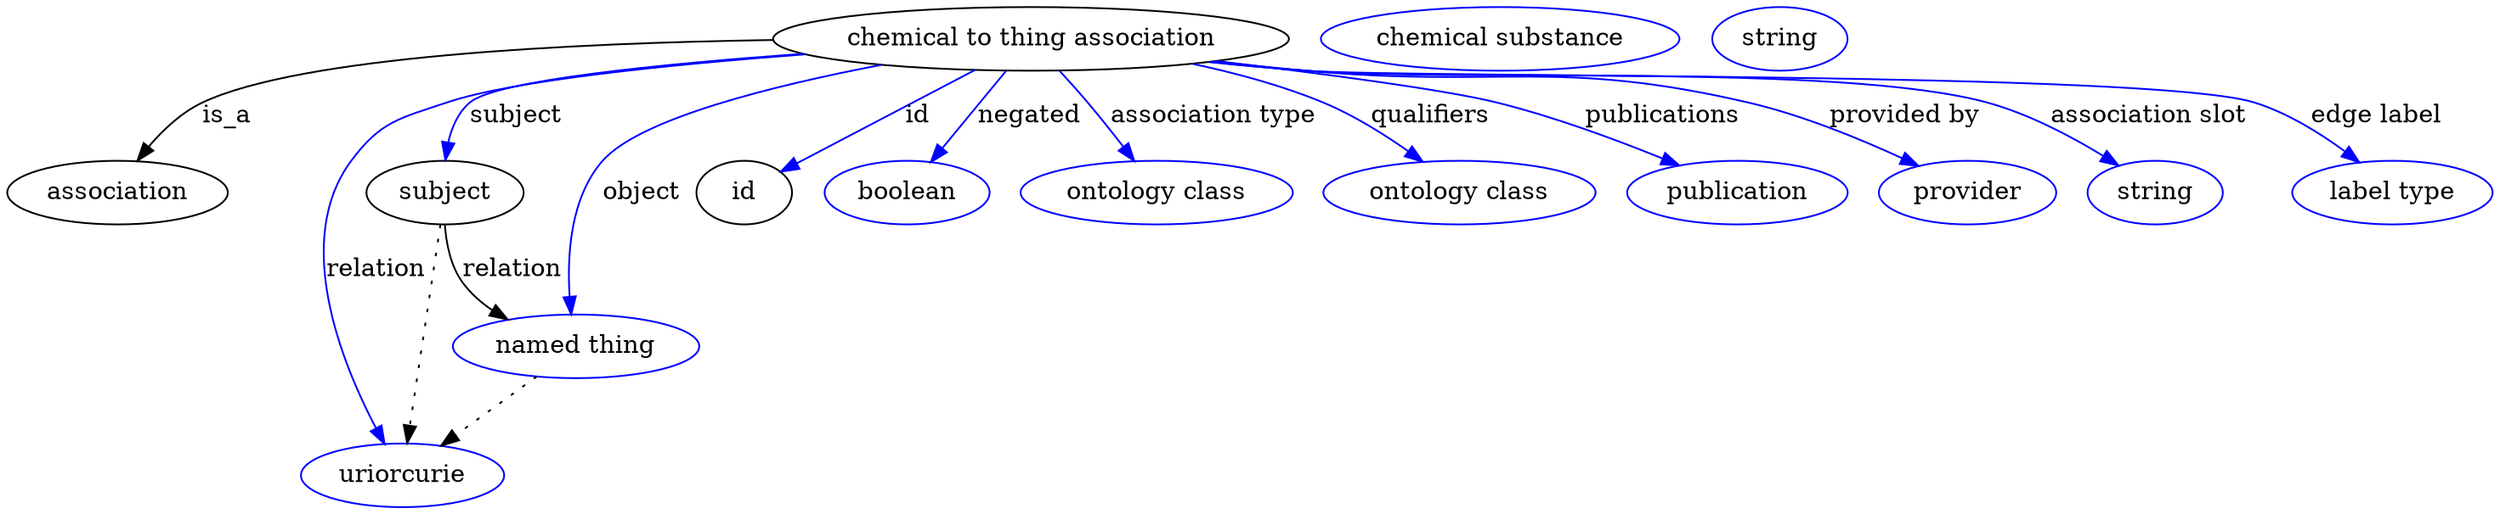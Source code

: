 digraph {
	graph [bb="0,0,1175.5,283"];
	node [label="\N"];
	"chemical to thing association"	 [height=0.5,
		label="chemical to thing association",
		pos="496.05,265",
		width=3.1775];
	association	 [height=0.5,
		pos="50.046,178",
		width=1.3902];
	"chemical to thing association" -> association	 [label=is_a,
		lp="103.05,221.5",
		pos="e,59.666,195.81 386.66,259.6 275.96,253.44 117.56,242.46 92.046,229 81.326,223.35 72.301,213.67 65.397,204.26"];
	subject	 [height=0.5,
		pos="203.05,178",
		width=0.99297];
	"chemical to thing association" -> subject	 [color=blue,
		label=subject,
		lp="241.55,221.5",
		pos="e,205.08,196.09 394.22,256.71 322.05,249.98 235.68,239.85 222.05,229 214.87,223.29 210.41,214.58 207.63,205.97",
		style=solid];
	relation	 [color=blue,
		height=0.5,
		label=uriorcurie,
		pos="185.05,18",
		width=1.2638];
	"chemical to thing association" -> relation	 [color=blue,
		label=relation,
		lp="167.05,134.5",
		pos="e,175.27,35.659 392.59,257.2 323.81,251.05 240.25,241.43 207.05,229 182.46,219.79 171.64,218.46 158.05,196 129.37,148.63 153.31,\
81.572 170.78,44.765",
		style=solid];
	object	 [color=blue,
		height=0.5,
		label="named thing",
		pos="268.05,91",
		width=1.5346];
	"chemical to thing association" -> object	 [color=blue,
		label=object,
		lp="301.05,178",
		pos="e,265.49,109.28 426.49,250.63 372.15,237.95 302.8,218.1 284.05,196 266.23,175 263.75,142.77 264.78,119.55",
		style=solid];
	id	 [height=0.5,
		pos="354.05,178",
		width=0.75];
	"chemical to thing association" -> id	 [color=blue,
		label=id,
		lp="439.55,221.5",
		pos="e,374.05,190.25 467.31,247.39 442.63,232.27 407.22,210.58 382.59,195.49",
		style=solid];
	negated	 [color=blue,
		height=0.5,
		label=boolean,
		pos="437.05,178",
		width=1.0652];
	"chemical to thing association" -> negated	 [color=blue,
		label=negated,
		lp="492.55,221.5",
		pos="e,448.85,195.41 483.82,246.97 475.4,234.56 464.09,217.88 454.7,204.03",
		style=solid];
	"association type"	 [color=blue,
		height=0.5,
		label="ontology class",
		pos="555.05,178",
		width=1.7151];
	"chemical to thing association" -> "association type"	 [color=blue,
		label="association type",
		lp="574.05,221.5",
		pos="e,543.04,195.71 508.27,246.97 516.63,234.64 527.85,218.1 537.21,204.3",
		style=solid];
	qualifiers	 [color=blue,
		height=0.5,
		label="ontology class",
		pos="696.05,178",
		width=1.7151];
	"chemical to thing association" -> qualifiers	 [color=blue,
		label=qualifiers,
		lp="674.05,221.5",
		pos="e,675.16,195.14 562.59,250.33 582.22,244.86 603.43,237.79 622.05,229 637.79,221.57 653.86,210.93 666.99,201.29",
		style=solid];
	publications	 [color=blue,
		height=0.5,
		label=publication,
		pos="826.05,178",
		width=1.3902];
	"chemical to thing association" -> publications	 [color=blue,
		label=publications,
		lp="779.55,221.5",
		pos="e,796.15,192.73 579.1,252.57 626.46,245.09 680.87,235.76 704.05,229 732.52,220.7 763.33,207.79 786.86,197.03",
		style=solid];
	"provided by"	 [color=blue,
		height=0.5,
		label=provider,
		pos="934.05,178",
		width=1.1193];
	"chemical to thing association" -> "provided by"	 [color=blue,
		label="provided by",
		lp="894.05,221.5",
		pos="e,908.41,192.03 578.34,252.43 592.24,250.49 606.54,248.6 620.05,247 707.36,236.68 731.88,250.84 817.05,229 845.91,221.6 876.73,207.9 \
899.49,196.56",
		style=solid];
	"association slot"	 [color=blue,
		height=0.5,
		label=string,
		pos="1023,178",
		width=0.84854];
	"chemical to thing association" -> "association slot"	 [color=blue,
		label="association slot",
		lp="1008,221.5",
		pos="e,1003.7,192.11 576.96,252.23 591.29,250.26 606.09,248.41 620.05,247 688.92,240.02 864.55,248.26 931.05,229 954.05,222.34 977.63,\
209.12 995.15,197.81",
		style=solid];
	"edge label"	 [color=blue,
		height=0.5,
		label="label type",
		pos="1130,178",
		width=1.2638];
	"chemical to thing association" -> "edge label"	 [color=blue,
		label="edge label",
		lp="1111,221.5",
		pos="e,1111.6,194.66 576.28,252.13 590.81,250.14 605.86,248.32 620.05,247 716.16,238.05 962.3,259.02 1054,229 1072.1,223.11 1089.8,211.64 \
1103.6,201.07",
		style=solid];
	subject -> relation	 [pos="e,187.1,36.223 201.02,159.96 197.91,132.35 191.95,79.375 188.25,46.525",
		style=dotted];
	subject -> object	 [label=relation,
		lp="240.05,134.5",
		pos="e,240.44,106.67 205.87,159.75 208.14,149.41 212.14,136.66 219.05,127 222.75,121.82 227.44,117.07 232.43,112.85"];
	"chemical to thing association_subject"	 [color=blue,
		height=0.5,
		label="chemical substance",
		pos="708.05,265",
		width=2.2026];
	object -> relation	 [pos="e,203.91,34.588 248.8,74.069 237.72,64.326 223.64,51.941 211.53,41.291",
		style=dotted];
	association_id	 [color=blue,
		height=0.5,
		label=string,
		pos="836.05,265",
		width=0.84854];
}
